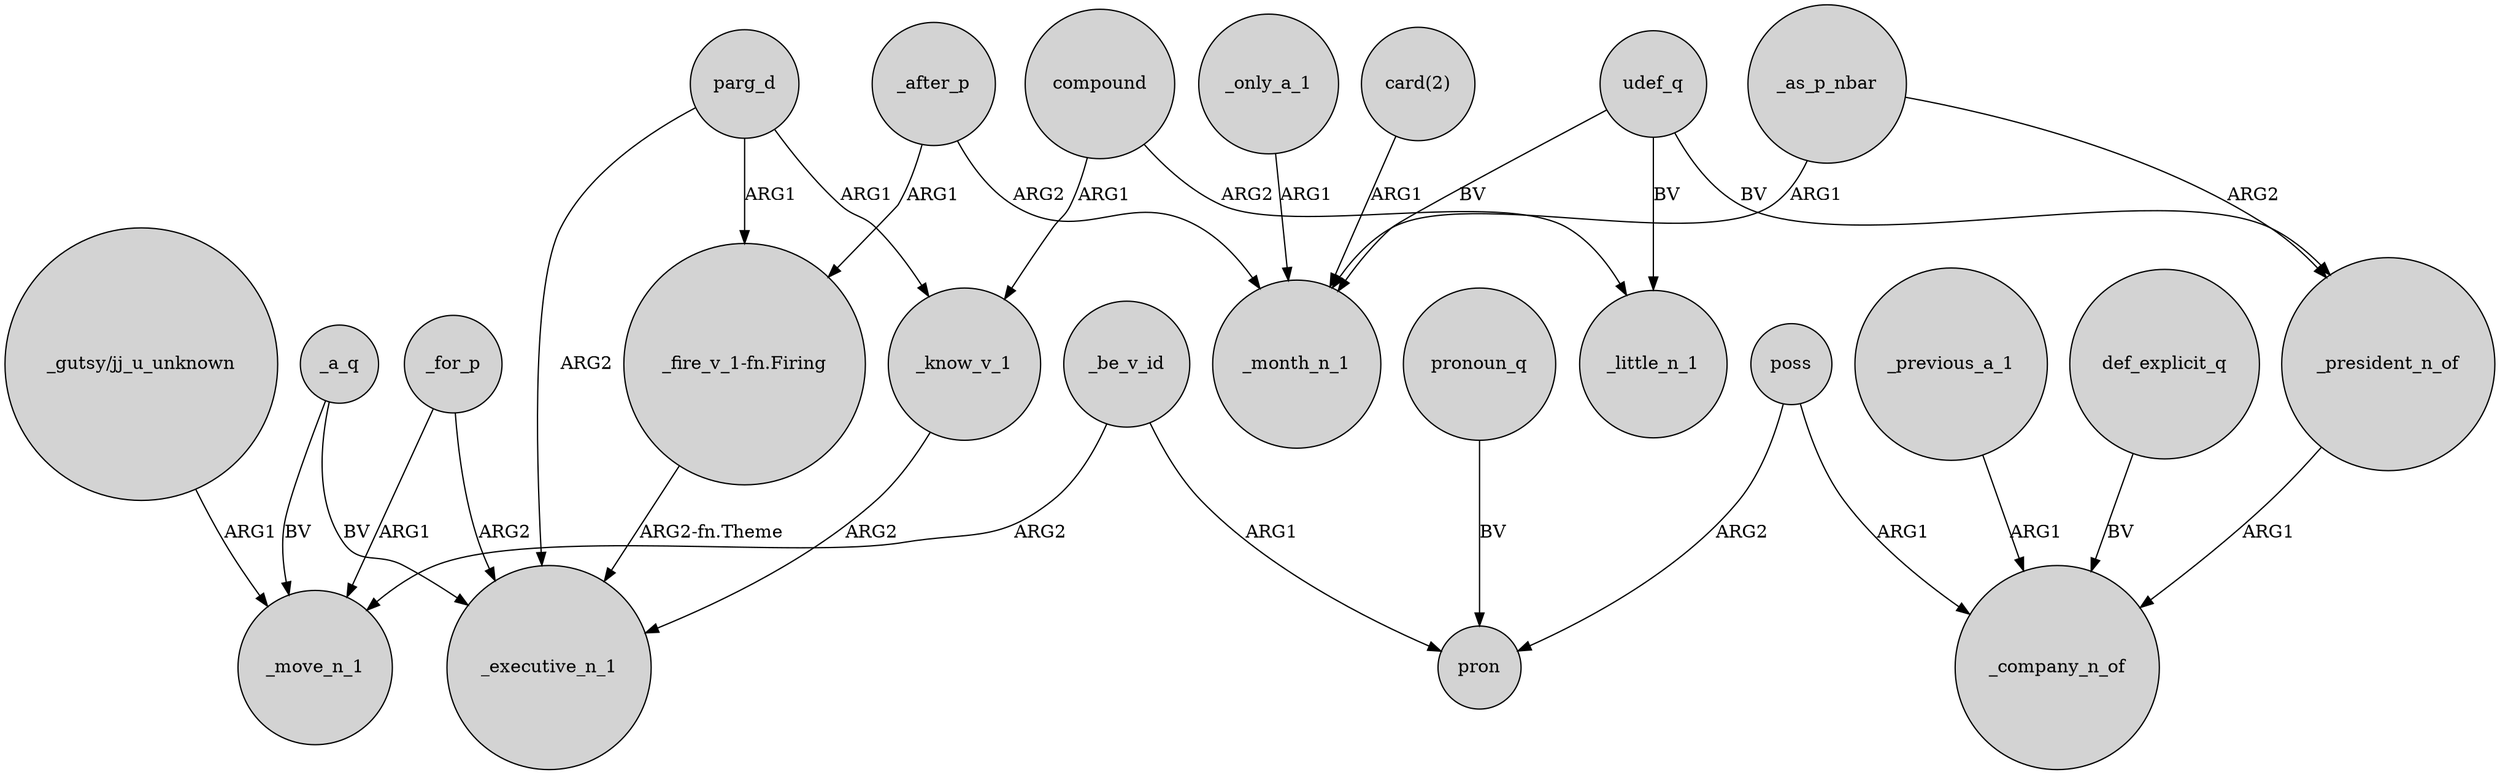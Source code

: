 digraph {
	node [shape=circle style=filled]
	_be_v_id -> _move_n_1 [label=ARG2]
	"card(2)" -> _month_n_1 [label=ARG1]
	_for_p -> _executive_n_1 [label=ARG2]
	poss -> pron [label=ARG2]
	_as_p_nbar -> _president_n_of [label=ARG2]
	"_gutsy/jj_u_unknown" -> _move_n_1 [label=ARG1]
	_for_p -> _move_n_1 [label=ARG1]
	_after_p -> "_fire_v_1-fn.Firing" [label=ARG1]
	_previous_a_1 -> _company_n_of [label=ARG1]
	compound -> _know_v_1 [label=ARG1]
	_only_a_1 -> _month_n_1 [label=ARG1]
	udef_q -> _month_n_1 [label=BV]
	_be_v_id -> pron [label=ARG1]
	compound -> _little_n_1 [label=ARG2]
	def_explicit_q -> _company_n_of [label=BV]
	pronoun_q -> pron [label=BV]
	udef_q -> _little_n_1 [label=BV]
	udef_q -> _president_n_of [label=BV]
	parg_d -> _executive_n_1 [label=ARG2]
	_president_n_of -> _company_n_of [label=ARG1]
	_after_p -> _month_n_1 [label=ARG2]
	_a_q -> _move_n_1 [label=BV]
	parg_d -> _know_v_1 [label=ARG1]
	_know_v_1 -> _executive_n_1 [label=ARG2]
	_as_p_nbar -> _month_n_1 [label=ARG1]
	poss -> _company_n_of [label=ARG1]
	_a_q -> _executive_n_1 [label=BV]
	"_fire_v_1-fn.Firing" -> _executive_n_1 [label="ARG2-fn.Theme"]
	parg_d -> "_fire_v_1-fn.Firing" [label=ARG1]
}
